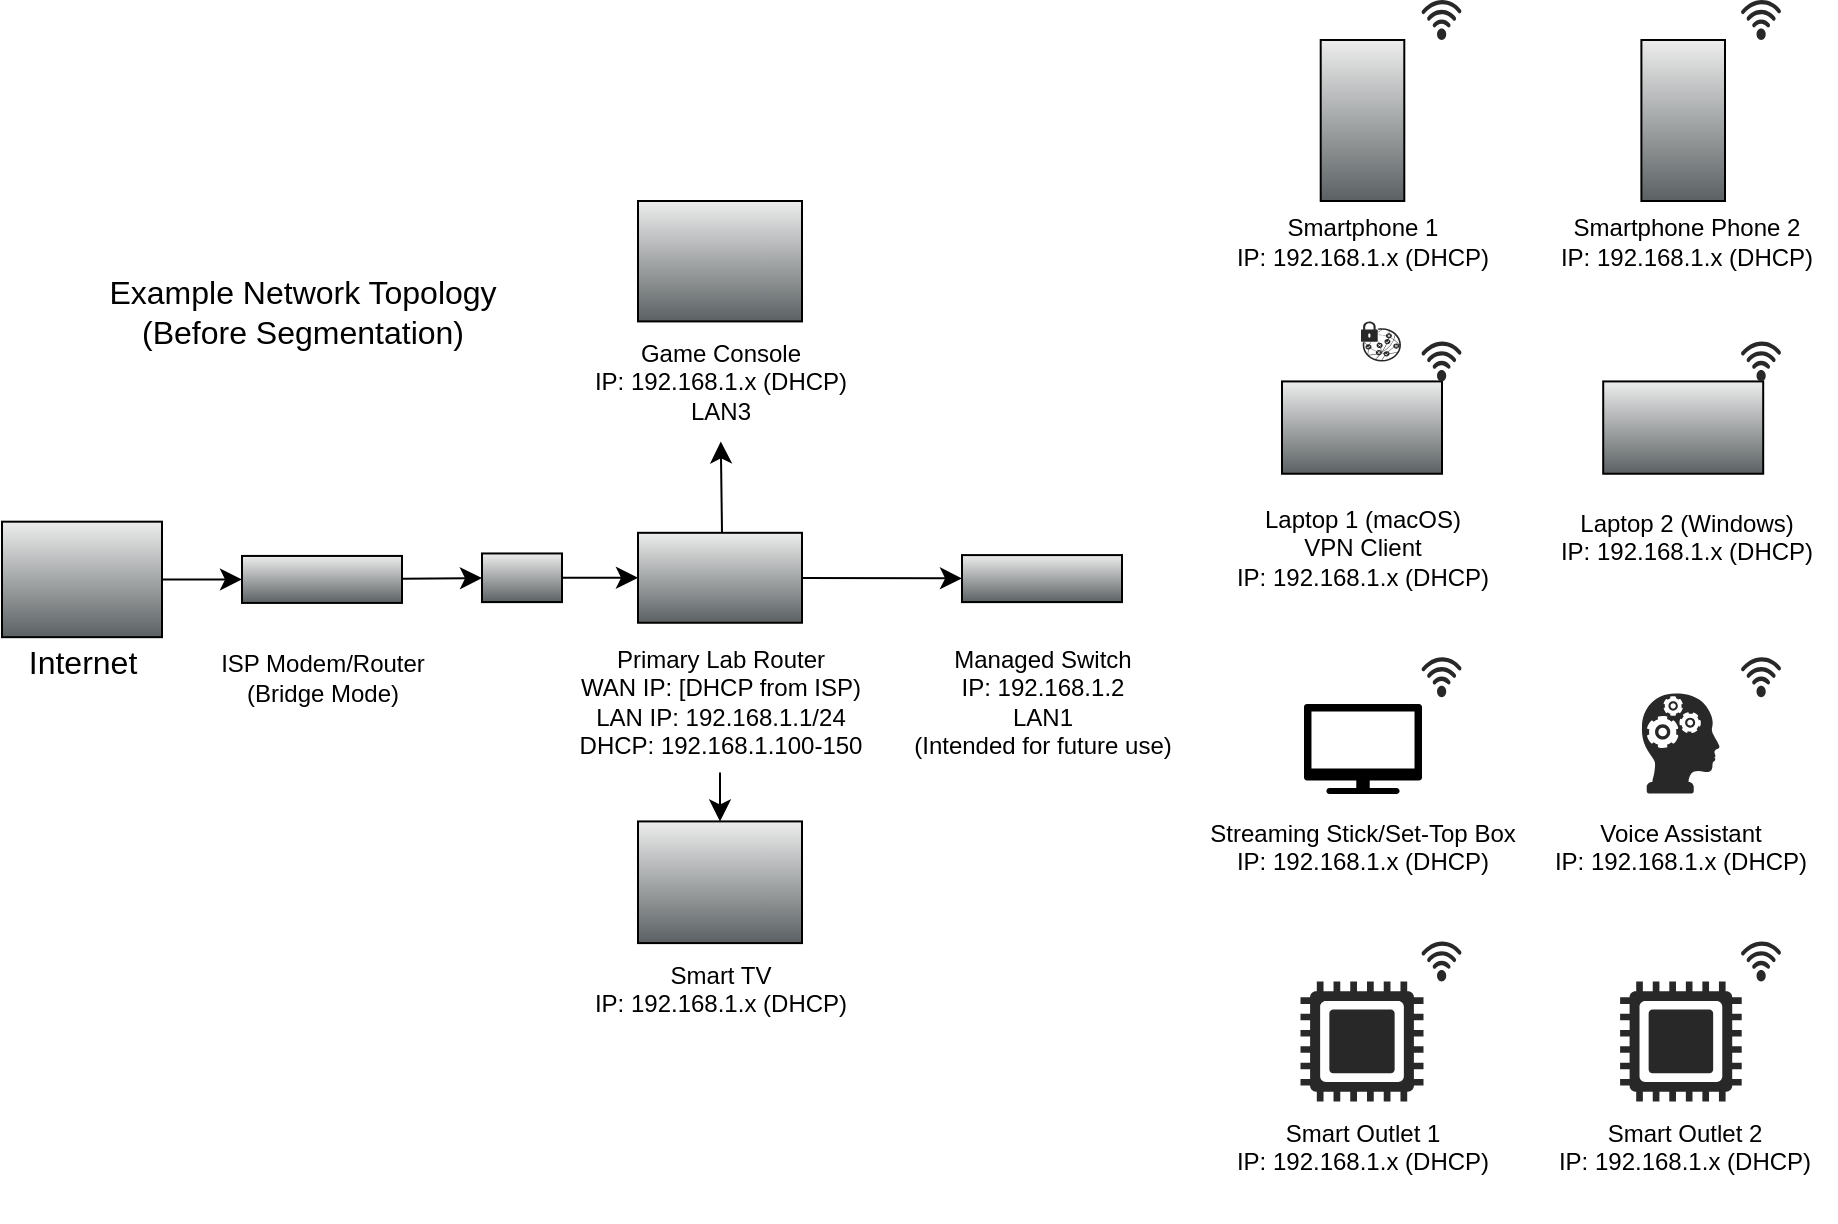 <mxfile version="27.1.3">
  <diagram name="Page-1" id="822b0af5-4adb-64df-f703-e8dfc1f81529">
    <mxGraphModel grid="1" page="1" gridSize="10" guides="1" tooltips="1" connect="1" arrows="1" fold="1" pageScale="1" pageWidth="1000" pageHeight="700" background="none" math="0" shadow="0">
      <root>
        <mxCell id="0" />
        <mxCell id="1" parent="0" />
        <mxCell id="H0DkvbpDqiZ52gmWc9GN-28" value="&lt;div&gt;Game Console&lt;/div&gt;&lt;div&gt;IP: 192.168.1.x (DHCP)&lt;/div&gt;&lt;div&gt;LAN3&lt;/div&gt;" style="text;html=1;align=center;verticalAlign=middle;resizable=0;points=[];autosize=1;strokeColor=none;fillColor=none;" vertex="1" parent="1">
          <mxGeometry x="326" y="205.71" width="150" height="60" as="geometry" />
        </mxCell>
        <mxCell id="H0DkvbpDqiZ52gmWc9GN-29" value="&lt;div&gt;Smartphone Phone 2&lt;/div&gt;&lt;div&gt;&lt;div&gt;IP: 192.168.1.x (DHCP)&lt;/div&gt;&lt;/div&gt;" style="text;html=1;align=center;verticalAlign=middle;resizable=0;points=[];autosize=1;strokeColor=none;fillColor=none;" vertex="1" parent="1">
          <mxGeometry x="808.75" y="145.5" width="150" height="40" as="geometry" />
        </mxCell>
        <mxCell id="H0DkvbpDqiZ52gmWc9GN-30" value="&lt;div&gt;Smartphone 1&lt;/div&gt;&lt;div&gt;&lt;div&gt;IP: 192.168.1.x (DHCP)&lt;/div&gt;&lt;/div&gt;" style="text;html=1;align=center;verticalAlign=middle;resizable=0;points=[];autosize=1;strokeColor=none;fillColor=none;" vertex="1" parent="1">
          <mxGeometry x="647.25" y="145.5" width="150" height="40" as="geometry" />
        </mxCell>
        <mxCell id="H0DkvbpDqiZ52gmWc9GN-31" value="Laptop 1 (macOS)&lt;div&gt;VPN Client&lt;/div&gt;&lt;div&gt;&lt;div&gt;IP: 192.168.1.x (DHCP)&lt;/div&gt;&lt;br&gt;&lt;/div&gt;" style="text;html=1;align=center;verticalAlign=middle;resizable=0;points=[];autosize=1;strokeColor=none;fillColor=none;" vertex="1" parent="1">
          <mxGeometry x="647.25" y="291.21" width="150" height="70" as="geometry" />
        </mxCell>
        <mxCell id="H0DkvbpDqiZ52gmWc9GN-32" value="&lt;div&gt;Laptop 2 (Windows)&lt;/div&gt;&lt;div&gt;&lt;div&gt;IP: 192.168.1.x (DHCP)&lt;/div&gt;&lt;br&gt;&lt;/div&gt;" style="text;html=1;align=center;verticalAlign=middle;resizable=0;points=[];autosize=1;strokeColor=none;fillColor=none;" vertex="1" parent="1">
          <mxGeometry x="808.75" y="291.21" width="150" height="60" as="geometry" />
        </mxCell>
        <mxCell id="H0DkvbpDqiZ52gmWc9GN-33" value="&lt;div&gt;Smart TV&lt;/div&gt;&lt;div&gt;&lt;div&gt;IP: 192.168.1.x (DHCP)&lt;/div&gt;&lt;br&gt;&lt;/div&gt;" style="text;html=1;align=center;verticalAlign=middle;resizable=0;points=[];autosize=1;strokeColor=none;fillColor=none;" vertex="1" parent="1">
          <mxGeometry x="326" y="516.55" width="150" height="60" as="geometry" />
        </mxCell>
        <mxCell id="H0DkvbpDqiZ52gmWc9GN-34" value="&lt;div&gt;Streaming Stick/Set-Top Box&lt;/div&gt;&lt;div&gt;&lt;div&gt;IP: 192.168.1.x (DHCP)&lt;/div&gt;&lt;br&gt;&lt;/div&gt;" style="text;html=1;align=center;verticalAlign=middle;resizable=0;points=[];autosize=1;strokeColor=none;fillColor=none;" vertex="1" parent="1">
          <mxGeometry x="632" y="446.21" width="180" height="60" as="geometry" />
        </mxCell>
        <mxCell id="H0DkvbpDqiZ52gmWc9GN-36" value="&lt;div&gt;Voice Assistant&lt;/div&gt;&lt;div&gt;&lt;div&gt;IP: 192.168.1.x (DHCP)&lt;/div&gt;&lt;br&gt;&lt;/div&gt;" style="text;html=1;align=center;verticalAlign=middle;resizable=0;points=[];autosize=1;strokeColor=none;fillColor=none;" vertex="1" parent="1">
          <mxGeometry x="806.45" y="446.21" width="150" height="60" as="geometry" />
        </mxCell>
        <mxCell id="H0DkvbpDqiZ52gmWc9GN-42" value="&lt;div&gt;Smart Outlet 1&lt;/div&gt;&lt;div&gt;&lt;div&gt;IP: 192.168.1.x (DHCP)&lt;/div&gt;&lt;br&gt;&lt;/div&gt;" style="text;html=1;align=center;verticalAlign=middle;resizable=0;points=[];autosize=1;strokeColor=none;fillColor=none;" vertex="1" parent="1">
          <mxGeometry x="647.25" y="595.71" width="150" height="60" as="geometry" />
        </mxCell>
        <mxCell id="H0DkvbpDqiZ52gmWc9GN-44" value="&lt;div&gt;Smart Outlet 2&lt;/div&gt;&lt;div&gt;&lt;div&gt;IP: 192.168.1.x (DHCP)&lt;/div&gt;&lt;br&gt;&lt;/div&gt;" style="text;html=1;align=center;verticalAlign=middle;resizable=0;points=[];autosize=1;strokeColor=none;fillColor=none;" vertex="1" parent="1">
          <mxGeometry x="807.6" y="595.71" width="150" height="60" as="geometry" />
        </mxCell>
        <mxCell id="H0DkvbpDqiZ52gmWc9GN-45" value="&lt;div&gt;ISP Modem/Router&lt;/div&gt;&lt;div&gt;(Bridge Mode)&lt;/div&gt;" style="text;html=1;align=center;verticalAlign=middle;resizable=0;points=[];autosize=1;strokeColor=none;fillColor=none;" vertex="1" parent="1">
          <mxGeometry x="137" y="363.59" width="130" height="40" as="geometry" />
        </mxCell>
        <mxCell id="yYu8nk6ssNJERp2X1zkD-28" value="" style="edgeStyle=none;curved=1;rounded=0;orthogonalLoop=1;jettySize=auto;html=1;fontSize=12;startSize=8;endSize=8;" edge="1" parent="1" source="Rgwrd-3FqlNbxu6kmmEQ-3" target="yYu8nk6ssNJERp2X1zkD-41">
          <mxGeometry relative="1" as="geometry">
            <mxPoint x="440" y="475.71" as="targetPoint" />
          </mxGeometry>
        </mxCell>
        <mxCell id="Rgwrd-3FqlNbxu6kmmEQ-3" value="Primary Lab Router&lt;div&gt;WAN IP: [DHCP from ISP)&lt;/div&gt;&lt;div&gt;LAN IP: 192.168.1.1/24&lt;/div&gt;&lt;div&gt;DHCP: 192.168.1.100-150&lt;/div&gt;" style="text;html=1;align=center;verticalAlign=middle;resizable=0;points=[];autosize=1;strokeColor=none;fillColor=none;" vertex="1" parent="1">
          <mxGeometry x="321" y="361.21" width="160" height="70" as="geometry" />
        </mxCell>
        <mxCell id="Rgwrd-3FqlNbxu6kmmEQ-10" value="&lt;div&gt;Managed Switch&lt;/div&gt;&lt;div&gt;IP: 192.168.1.2&lt;/div&gt;&lt;div&gt;LAN1&lt;/div&gt;&lt;div&gt;(Intended for future use)&lt;/div&gt;" style="text;html=1;align=center;verticalAlign=middle;resizable=0;points=[];autosize=1;strokeColor=none;fillColor=none;" vertex="1" parent="1">
          <mxGeometry x="487" y="361.21" width="150" height="70" as="geometry" />
        </mxCell>
        <mxCell id="Rgwrd-3FqlNbxu6kmmEQ-16" value="Internet" style="text;html=1;align=center;verticalAlign=middle;resizable=0;points=[];autosize=1;strokeColor=none;fillColor=none;fontSize=16;" vertex="1" parent="1">
          <mxGeometry x="42" y="361.21" width="80" height="30" as="geometry" />
        </mxCell>
        <mxCell id="bt_KU9EcqKIK4WkLUJMS-7" value="&lt;div&gt;Example Network Topology&lt;/div&gt;(Before Segmentation)" style="text;html=1;align=center;verticalAlign=middle;resizable=0;points=[];autosize=1;strokeColor=none;fillColor=none;fontSize=16;" vertex="1" parent="1">
          <mxGeometry x="82" y="175.71" width="220" height="50" as="geometry" />
        </mxCell>
        <mxCell id="yYu8nk6ssNJERp2X1zkD-30" value="" style="edgeStyle=none;curved=1;rounded=0;orthogonalLoop=1;jettySize=auto;html=1;fontSize=12;startSize=8;endSize=8;" edge="1" parent="1" source="yYu8nk6ssNJERp2X1zkD-22" target="yYu8nk6ssNJERp2X1zkD-27">
          <mxGeometry relative="1" as="geometry" />
        </mxCell>
        <mxCell id="yYu8nk6ssNJERp2X1zkD-22" value="" style="shape=mxgraph.networks2.icon;aspect=fixed;fillColor=#EDEDED;strokeColor=#000000;gradientColor=#5B6163;network2IconShadow=1;network2bgFillColor=none;network2Icon=mxgraph.networks2.cloud;network2IconYOffset=-0.08;network2IconW=1.0;network2IconH=0.722;" vertex="1" parent="1">
          <mxGeometry x="42" y="305.84" width="80" height="57.75" as="geometry" />
        </mxCell>
        <mxCell id="yYu8nk6ssNJERp2X1zkD-24" value="" style="shape=mxgraph.networks2.icon;aspect=fixed;fillColor=#EDEDED;strokeColor=#000000;gradientColor=#5B6163;network2IconShadow=1;network2bgFillColor=none;network2Icon=mxgraph.networks2.gamepad;network2IconXOffset=0.0;network2IconYOffset=0.002;network2IconW=1.002;network2IconH=0.736;" vertex="1" parent="1">
          <mxGeometry x="360" y="145.5" width="82" height="60.21" as="geometry" />
        </mxCell>
        <mxCell id="yYu8nk6ssNJERp2X1zkD-40" value="" style="edgeStyle=none;curved=1;rounded=0;orthogonalLoop=1;jettySize=auto;html=1;fontSize=12;startSize=8;endSize=8;" edge="1" parent="1" source="yYu8nk6ssNJERp2X1zkD-42">
          <mxGeometry relative="1" as="geometry">
            <mxPoint x="562" y="334.709" as="targetPoint" />
          </mxGeometry>
        </mxCell>
        <mxCell id="yYu8nk6ssNJERp2X1zkD-44" value="" style="edgeStyle=none;curved=1;rounded=0;orthogonalLoop=1;jettySize=auto;html=1;fontSize=12;startSize=8;endSize=8;" edge="1" parent="1" target="H0DkvbpDqiZ52gmWc9GN-28">
          <mxGeometry relative="1" as="geometry">
            <mxPoint x="402.003" y="311.41" as="sourcePoint" />
            <mxPoint x="430.5" y="255.71" as="targetPoint" />
          </mxGeometry>
        </mxCell>
        <mxCell id="yYu8nk6ssNJERp2X1zkD-26" value="" style="fillColorStyles=neutralFill;neutralFill=#9DA6A8;shape=mxgraph.networks2.icon;aspect=fixed;fillColor=#EDEDED;strokeColor=#000000;gradientColor=#5B6163;network2IconShadow=1;network2bgFillColor=none;network2Icon=mxgraph.networks2.router;network2IconXOffset=0.0;network2IconYOffset=-0.114;network2IconW=1;network2IconH=0.548;" vertex="1" parent="1">
          <mxGeometry x="360" y="311.41" width="82" height="44.97" as="geometry" />
        </mxCell>
        <mxCell id="yYu8nk6ssNJERp2X1zkD-35" value="" style="edgeStyle=none;curved=1;rounded=0;orthogonalLoop=1;jettySize=auto;html=1;fontSize=12;startSize=8;endSize=8;" edge="1" parent="1" source="yYu8nk6ssNJERp2X1zkD-25" target="yYu8nk6ssNJERp2X1zkD-26">
          <mxGeometry relative="1" as="geometry" />
        </mxCell>
        <mxCell id="yYu8nk6ssNJERp2X1zkD-27" value="" style="fillColorStyles=neutralFill;neutralFill=#9DA6A8;shape=mxgraph.networks2.icon;aspect=fixed;fillColor=#EDEDED;strokeColor=#000000;gradientColor=#5B6163;network2IconShadow=1;network2bgFillColor=none;network2Icon=mxgraph.networks2.modem;network2IconYOffset=0.013;network2IconW=1;network2IconH=0.294;" vertex="1" parent="1">
          <mxGeometry x="162" y="322.97" width="80" height="23.5" as="geometry" />
        </mxCell>
        <mxCell id="yYu8nk6ssNJERp2X1zkD-36" value="" style="edgeStyle=none;curved=1;rounded=0;orthogonalLoop=1;jettySize=auto;html=1;fontSize=12;startSize=8;endSize=8;" edge="1" parent="1" source="yYu8nk6ssNJERp2X1zkD-27" target="yYu8nk6ssNJERp2X1zkD-25">
          <mxGeometry relative="1" as="geometry">
            <mxPoint x="282" y="334.71" as="sourcePoint" />
            <mxPoint x="400" y="334.71" as="targetPoint" />
          </mxGeometry>
        </mxCell>
        <mxCell id="yYu8nk6ssNJERp2X1zkD-25" value="" style="shape=mxgraph.networks2.icon;aspect=fixed;fillColor=#EDEDED;strokeColor=#000000;gradientColor=#5B6163;network2IconShadow=1;network2bgFillColor=none;network2Icon=mxgraph.networks2.firewall;network2IconXOffset=0.0;network2IconYOffset=0.0;network2IconW=1;network2IconH=0.608;" vertex="1" parent="1">
          <mxGeometry x="282" y="321.73" width="40" height="24.32" as="geometry" />
        </mxCell>
        <mxCell id="yYu8nk6ssNJERp2X1zkD-41" value="" style="shape=mxgraph.networks2.icon;aspect=fixed;fillColor=#EDEDED;strokeColor=#000000;gradientColor=#5B6163;network2IconShadow=1;network2bgFillColor=none;network2Icon=mxgraph.networks2.monitor;network2IconYOffset=-0.009;network2IconW=1;network2IconH=0.742;" vertex="1" parent="1">
          <mxGeometry x="360" y="455.71" width="82" height="60.84" as="geometry" />
        </mxCell>
        <mxCell id="yYu8nk6ssNJERp2X1zkD-45" value="" style="shape=mxgraph.networks2.icon;aspect=fixed;fillColor=#EDEDED;strokeColor=#000000;gradientColor=#5B6163;network2IconShadow=1;network2bgFillColor=none;network2Icon=mxgraph.networks2.mobile_phone;network2IconXOffset=0.005;network2IconW=0.53;network2IconH=1.02;" vertex="1" parent="1">
          <mxGeometry x="701.35" y="65" width="41.8" height="80.5" as="geometry" />
        </mxCell>
        <mxCell id="yYu8nk6ssNJERp2X1zkD-46" value="" style="shape=mxgraph.networks2.icon;aspect=fixed;fillColor=#EDEDED;strokeColor=#000000;gradientColor=#5B6163;network2IconShadow=1;network2bgFillColor=none;network2Icon=mxgraph.networks2.mobile_phone;network2IconXOffset=0.005;network2IconW=0.53;network2IconH=1.02;" vertex="1" parent="1">
          <mxGeometry x="861.7" y="65" width="41.8" height="80.5" as="geometry" />
        </mxCell>
        <mxCell id="yYu8nk6ssNJERp2X1zkD-47" value="" style="shape=mxgraph.networks2.icon;aspect=fixed;fillColor=#EDEDED;strokeColor=#000000;gradientColor=#5B6163;network2IconShadow=1;network2bgFillColor=none;network2Icon=mxgraph.networks2.laptop;network2IconW=1;network2IconH=0.573;rotation=0;" vertex="1" parent="1">
          <mxGeometry x="682" y="235.71" width="80" height="46.16" as="geometry" />
        </mxCell>
        <mxCell id="yYu8nk6ssNJERp2X1zkD-48" value="" style="shape=mxgraph.networks2.icon;aspect=fixed;fillColor=#EDEDED;strokeColor=#000000;gradientColor=#5B6163;network2IconShadow=1;network2bgFillColor=none;network2Icon=mxgraph.networks2.laptop;network2IconW=1;network2IconH=0.573;rotation=0;" vertex="1" parent="1">
          <mxGeometry x="842.6" y="235.71" width="80" height="46.16" as="geometry" />
        </mxCell>
        <mxCell id="yYu8nk6ssNJERp2X1zkD-49" value="" style="verticalLabelPosition=bottom;sketch=0;html=1;fillColor=#282828;strokeColor=none;verticalAlign=top;pointerEvents=1;align=center;shape=mxgraph.cisco_safe.technology_icons.icon24;" vertex="1" parent="1">
          <mxGeometry x="691.25" y="535.71" width="61.5" height="60" as="geometry" />
        </mxCell>
        <mxCell id="yYu8nk6ssNJERp2X1zkD-50" value="" style="verticalLabelPosition=bottom;sketch=0;html=1;fillColor=#282828;strokeColor=none;verticalAlign=top;pointerEvents=1;align=center;shape=mxgraph.cisco_safe.technology_icons.icon24;" vertex="1" parent="1">
          <mxGeometry x="851.05" y="535.71" width="60.8" height="60" as="geometry" />
        </mxCell>
        <mxCell id="yYu8nk6ssNJERp2X1zkD-51" value="" style="verticalLabelPosition=bottom;sketch=0;html=1;fillColor=#282828;strokeColor=none;verticalAlign=top;pointerEvents=1;align=center;shape=mxgraph.cisco_safe.security_icons.vpn;rotation=0;" vertex="1" parent="1">
          <mxGeometry x="721.5" y="205.71" width="20" height="20" as="geometry" />
        </mxCell>
        <mxCell id="yYu8nk6ssNJERp2X1zkD-52" value="" style="verticalLabelPosition=bottom;sketch=0;html=1;fillColor=#282828;strokeColor=none;verticalAlign=top;pointerEvents=1;align=center;shape=mxgraph.cisco_safe.technology_icons.icon26;rotation=0;" vertex="1" parent="1">
          <mxGeometry x="751.75" y="215.71" width="20" height="20" as="geometry" />
        </mxCell>
        <mxCell id="yYu8nk6ssNJERp2X1zkD-53" value="" style="verticalLabelPosition=bottom;sketch=0;html=1;fillColor=#282828;strokeColor=none;verticalAlign=top;pointerEvents=1;align=center;shape=mxgraph.cisco_safe.technology_icons.icon26;rotation=0;" vertex="1" parent="1">
          <mxGeometry x="751.75" y="45.0" width="20" height="20" as="geometry" />
        </mxCell>
        <mxCell id="yYu8nk6ssNJERp2X1zkD-54" value="" style="verticalLabelPosition=bottom;sketch=0;html=1;fillColor=#282828;strokeColor=none;verticalAlign=top;pointerEvents=1;align=center;shape=mxgraph.cisco_safe.technology_icons.icon26;rotation=0;" vertex="1" parent="1">
          <mxGeometry x="911.5" y="45.0" width="20" height="20" as="geometry" />
        </mxCell>
        <mxCell id="yYu8nk6ssNJERp2X1zkD-55" value="" style="verticalLabelPosition=bottom;sketch=0;html=1;fillColor=#282828;strokeColor=none;verticalAlign=top;pointerEvents=1;align=center;shape=mxgraph.cisco_safe.technology_icons.icon26;rotation=0;" vertex="1" parent="1">
          <mxGeometry x="911.5" y="215.71" width="20" height="20" as="geometry" />
        </mxCell>
        <mxCell id="yYu8nk6ssNJERp2X1zkD-56" value="" style="verticalLabelPosition=bottom;sketch=0;html=1;fillColor=#282828;strokeColor=none;verticalAlign=top;pointerEvents=1;align=center;shape=mxgraph.cisco_safe.technology_icons.icon26;rotation=0;" vertex="1" parent="1">
          <mxGeometry x="911.5" y="373.59" width="20" height="20" as="geometry" />
        </mxCell>
        <mxCell id="yYu8nk6ssNJERp2X1zkD-57" value="" style="verticalLabelPosition=bottom;sketch=0;html=1;fillColor=#282828;strokeColor=none;verticalAlign=top;pointerEvents=1;align=center;shape=mxgraph.cisco_safe.technology_icons.icon26;rotation=0;" vertex="1" parent="1">
          <mxGeometry x="911.5" y="515.71" width="20" height="20" as="geometry" />
        </mxCell>
        <mxCell id="yYu8nk6ssNJERp2X1zkD-58" value="" style="verticalLabelPosition=bottom;sketch=0;html=1;fillColor=#282828;strokeColor=none;verticalAlign=top;pointerEvents=1;align=center;shape=mxgraph.cisco_safe.technology_icons.icon26;rotation=0;" vertex="1" parent="1">
          <mxGeometry x="751.75" y="515.71" width="20" height="20" as="geometry" />
        </mxCell>
        <mxCell id="yYu8nk6ssNJERp2X1zkD-59" value="" style="verticalLabelPosition=bottom;sketch=0;html=1;fillColor=#282828;strokeColor=none;verticalAlign=top;pointerEvents=1;align=center;shape=mxgraph.cisco_safe.technology_icons.icon26;rotation=0;" vertex="1" parent="1">
          <mxGeometry x="751.75" y="373.59" width="20" height="20" as="geometry" />
        </mxCell>
        <mxCell id="yYu8nk6ssNJERp2X1zkD-61" value="" style="verticalLabelPosition=bottom;sketch=0;html=1;fillColor=#282828;strokeColor=none;verticalAlign=top;pointerEvents=1;align=center;shape=mxgraph.cisco_safe.security_icons.icon15;" vertex="1" parent="1">
          <mxGeometry x="861.7" y="391.71" width="39.5" height="50" as="geometry" />
        </mxCell>
        <mxCell id="yYu8nk6ssNJERp2X1zkD-63" value="" style="edgeStyle=none;curved=1;rounded=0;orthogonalLoop=1;jettySize=auto;html=1;fontSize=12;startSize=8;endSize=8;" edge="1" parent="1" source="yYu8nk6ssNJERp2X1zkD-26" target="yYu8nk6ssNJERp2X1zkD-42">
          <mxGeometry relative="1" as="geometry">
            <mxPoint x="442" y="333.71" as="sourcePoint" />
            <mxPoint x="562" y="334.709" as="targetPoint" />
          </mxGeometry>
        </mxCell>
        <mxCell id="yYu8nk6ssNJERp2X1zkD-42" value="" style="fillColorStyles=neutralFill;neutralFill=#9DA6A8;shape=mxgraph.networks2.icon;aspect=fixed;fillColor=#EDEDED;strokeColor=#000000;gradientColor=#5B6163;network2IconShadow=1;network2bgFillColor=none;network2Icon=mxgraph.networks2.hub;network2IconXOffset=0.0;network2IconYOffset=0.013;network2IconW=1;network2IconH=0.294;" vertex="1" parent="1">
          <mxGeometry x="522" y="322.55" width="80" height="23.5" as="geometry" />
        </mxCell>
        <mxCell id="yHqU5__EdvC5VMahKL8O-1" value="" style="sketch=0;pointerEvents=1;shadow=0;dashed=0;html=1;strokeColor=none;fillColor=#000000;labelPosition=center;verticalLabelPosition=bottom;verticalAlign=top;outlineConnect=0;align=center;shape=mxgraph.office.devices.tv;" vertex="1" parent="1">
          <mxGeometry x="693" y="397" width="59" height="45" as="geometry" />
        </mxCell>
      </root>
    </mxGraphModel>
  </diagram>
</mxfile>
